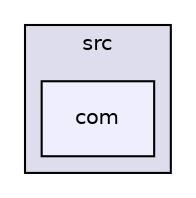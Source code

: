 digraph "src/com" {
  compound=true
  node [ fontsize="10", fontname="Helvetica"];
  edge [ labelfontsize="10", labelfontname="Helvetica"];
  subgraph clusterdir_68267d1309a1af8e8297ef4c3efbcdba {
    graph [ bgcolor="#ddddee", pencolor="black", label="src" fontname="Helvetica", fontsize="10", URL="dir_68267d1309a1af8e8297ef4c3efbcdba.html"]
  dir_541eb0a6c58a7690acc5b848a4b1b724 [shape=box, label="com", style="filled", fillcolor="#eeeeff", pencolor="black", URL="dir_541eb0a6c58a7690acc5b848a4b1b724.html"];
  }
}
